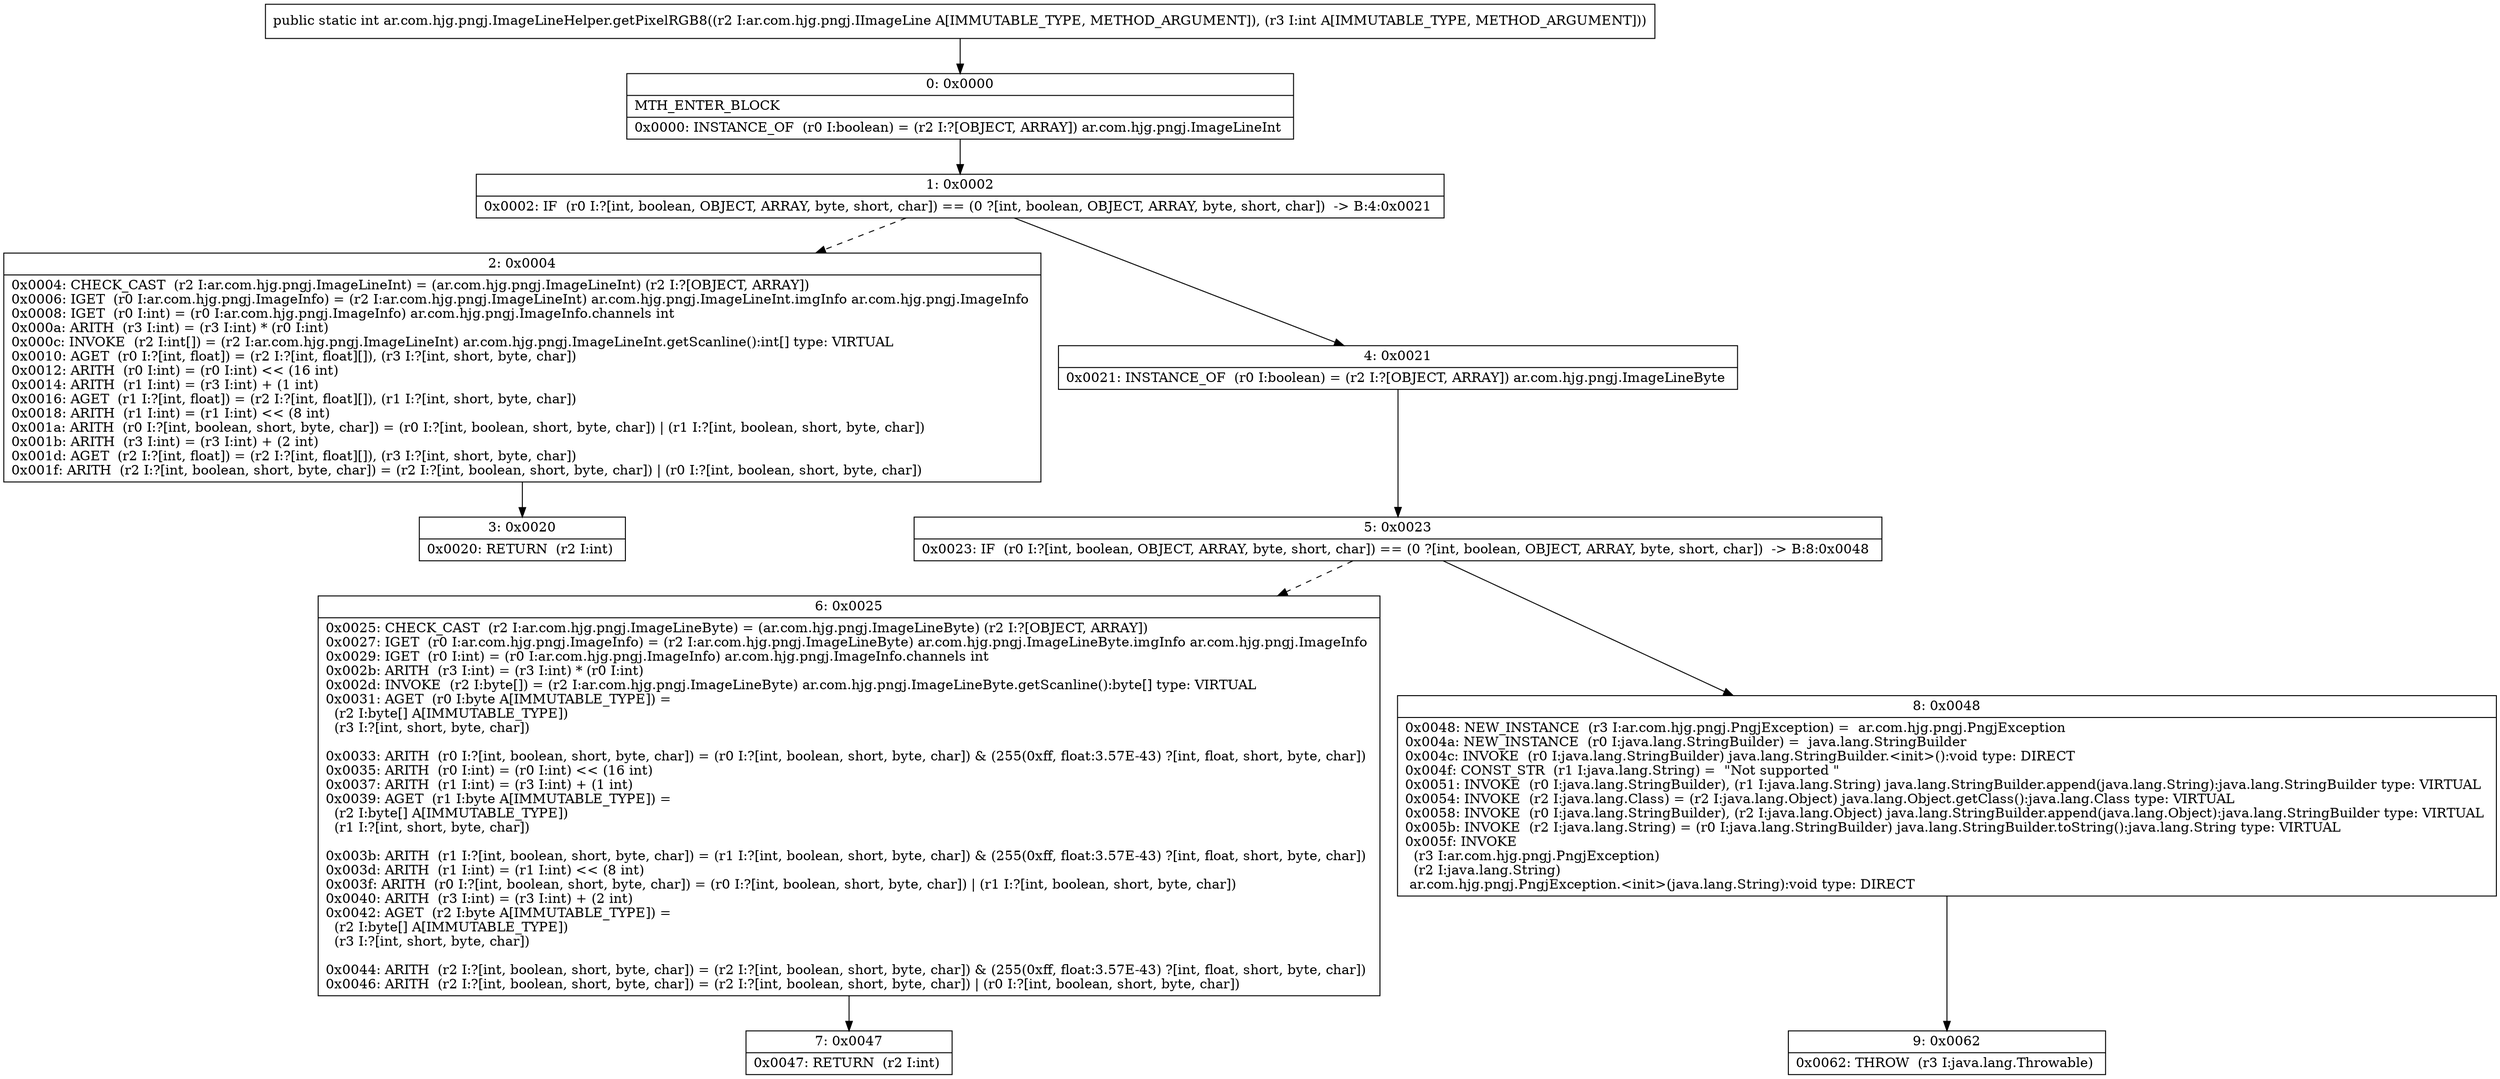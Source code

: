 digraph "CFG forar.com.hjg.pngj.ImageLineHelper.getPixelRGB8(Lar\/com\/hjg\/pngj\/IImageLine;I)I" {
Node_0 [shape=record,label="{0\:\ 0x0000|MTH_ENTER_BLOCK\l|0x0000: INSTANCE_OF  (r0 I:boolean) = (r2 I:?[OBJECT, ARRAY]) ar.com.hjg.pngj.ImageLineInt \l}"];
Node_1 [shape=record,label="{1\:\ 0x0002|0x0002: IF  (r0 I:?[int, boolean, OBJECT, ARRAY, byte, short, char]) == (0 ?[int, boolean, OBJECT, ARRAY, byte, short, char])  \-\> B:4:0x0021 \l}"];
Node_2 [shape=record,label="{2\:\ 0x0004|0x0004: CHECK_CAST  (r2 I:ar.com.hjg.pngj.ImageLineInt) = (ar.com.hjg.pngj.ImageLineInt) (r2 I:?[OBJECT, ARRAY]) \l0x0006: IGET  (r0 I:ar.com.hjg.pngj.ImageInfo) = (r2 I:ar.com.hjg.pngj.ImageLineInt) ar.com.hjg.pngj.ImageLineInt.imgInfo ar.com.hjg.pngj.ImageInfo \l0x0008: IGET  (r0 I:int) = (r0 I:ar.com.hjg.pngj.ImageInfo) ar.com.hjg.pngj.ImageInfo.channels int \l0x000a: ARITH  (r3 I:int) = (r3 I:int) * (r0 I:int) \l0x000c: INVOKE  (r2 I:int[]) = (r2 I:ar.com.hjg.pngj.ImageLineInt) ar.com.hjg.pngj.ImageLineInt.getScanline():int[] type: VIRTUAL \l0x0010: AGET  (r0 I:?[int, float]) = (r2 I:?[int, float][]), (r3 I:?[int, short, byte, char]) \l0x0012: ARITH  (r0 I:int) = (r0 I:int) \<\< (16 int) \l0x0014: ARITH  (r1 I:int) = (r3 I:int) + (1 int) \l0x0016: AGET  (r1 I:?[int, float]) = (r2 I:?[int, float][]), (r1 I:?[int, short, byte, char]) \l0x0018: ARITH  (r1 I:int) = (r1 I:int) \<\< (8 int) \l0x001a: ARITH  (r0 I:?[int, boolean, short, byte, char]) = (r0 I:?[int, boolean, short, byte, char]) \| (r1 I:?[int, boolean, short, byte, char]) \l0x001b: ARITH  (r3 I:int) = (r3 I:int) + (2 int) \l0x001d: AGET  (r2 I:?[int, float]) = (r2 I:?[int, float][]), (r3 I:?[int, short, byte, char]) \l0x001f: ARITH  (r2 I:?[int, boolean, short, byte, char]) = (r2 I:?[int, boolean, short, byte, char]) \| (r0 I:?[int, boolean, short, byte, char]) \l}"];
Node_3 [shape=record,label="{3\:\ 0x0020|0x0020: RETURN  (r2 I:int) \l}"];
Node_4 [shape=record,label="{4\:\ 0x0021|0x0021: INSTANCE_OF  (r0 I:boolean) = (r2 I:?[OBJECT, ARRAY]) ar.com.hjg.pngj.ImageLineByte \l}"];
Node_5 [shape=record,label="{5\:\ 0x0023|0x0023: IF  (r0 I:?[int, boolean, OBJECT, ARRAY, byte, short, char]) == (0 ?[int, boolean, OBJECT, ARRAY, byte, short, char])  \-\> B:8:0x0048 \l}"];
Node_6 [shape=record,label="{6\:\ 0x0025|0x0025: CHECK_CAST  (r2 I:ar.com.hjg.pngj.ImageLineByte) = (ar.com.hjg.pngj.ImageLineByte) (r2 I:?[OBJECT, ARRAY]) \l0x0027: IGET  (r0 I:ar.com.hjg.pngj.ImageInfo) = (r2 I:ar.com.hjg.pngj.ImageLineByte) ar.com.hjg.pngj.ImageLineByte.imgInfo ar.com.hjg.pngj.ImageInfo \l0x0029: IGET  (r0 I:int) = (r0 I:ar.com.hjg.pngj.ImageInfo) ar.com.hjg.pngj.ImageInfo.channels int \l0x002b: ARITH  (r3 I:int) = (r3 I:int) * (r0 I:int) \l0x002d: INVOKE  (r2 I:byte[]) = (r2 I:ar.com.hjg.pngj.ImageLineByte) ar.com.hjg.pngj.ImageLineByte.getScanline():byte[] type: VIRTUAL \l0x0031: AGET  (r0 I:byte A[IMMUTABLE_TYPE]) = \l  (r2 I:byte[] A[IMMUTABLE_TYPE])\l  (r3 I:?[int, short, byte, char])\l \l0x0033: ARITH  (r0 I:?[int, boolean, short, byte, char]) = (r0 I:?[int, boolean, short, byte, char]) & (255(0xff, float:3.57E\-43) ?[int, float, short, byte, char]) \l0x0035: ARITH  (r0 I:int) = (r0 I:int) \<\< (16 int) \l0x0037: ARITH  (r1 I:int) = (r3 I:int) + (1 int) \l0x0039: AGET  (r1 I:byte A[IMMUTABLE_TYPE]) = \l  (r2 I:byte[] A[IMMUTABLE_TYPE])\l  (r1 I:?[int, short, byte, char])\l \l0x003b: ARITH  (r1 I:?[int, boolean, short, byte, char]) = (r1 I:?[int, boolean, short, byte, char]) & (255(0xff, float:3.57E\-43) ?[int, float, short, byte, char]) \l0x003d: ARITH  (r1 I:int) = (r1 I:int) \<\< (8 int) \l0x003f: ARITH  (r0 I:?[int, boolean, short, byte, char]) = (r0 I:?[int, boolean, short, byte, char]) \| (r1 I:?[int, boolean, short, byte, char]) \l0x0040: ARITH  (r3 I:int) = (r3 I:int) + (2 int) \l0x0042: AGET  (r2 I:byte A[IMMUTABLE_TYPE]) = \l  (r2 I:byte[] A[IMMUTABLE_TYPE])\l  (r3 I:?[int, short, byte, char])\l \l0x0044: ARITH  (r2 I:?[int, boolean, short, byte, char]) = (r2 I:?[int, boolean, short, byte, char]) & (255(0xff, float:3.57E\-43) ?[int, float, short, byte, char]) \l0x0046: ARITH  (r2 I:?[int, boolean, short, byte, char]) = (r2 I:?[int, boolean, short, byte, char]) \| (r0 I:?[int, boolean, short, byte, char]) \l}"];
Node_7 [shape=record,label="{7\:\ 0x0047|0x0047: RETURN  (r2 I:int) \l}"];
Node_8 [shape=record,label="{8\:\ 0x0048|0x0048: NEW_INSTANCE  (r3 I:ar.com.hjg.pngj.PngjException) =  ar.com.hjg.pngj.PngjException \l0x004a: NEW_INSTANCE  (r0 I:java.lang.StringBuilder) =  java.lang.StringBuilder \l0x004c: INVOKE  (r0 I:java.lang.StringBuilder) java.lang.StringBuilder.\<init\>():void type: DIRECT \l0x004f: CONST_STR  (r1 I:java.lang.String) =  \"Not supported \" \l0x0051: INVOKE  (r0 I:java.lang.StringBuilder), (r1 I:java.lang.String) java.lang.StringBuilder.append(java.lang.String):java.lang.StringBuilder type: VIRTUAL \l0x0054: INVOKE  (r2 I:java.lang.Class) = (r2 I:java.lang.Object) java.lang.Object.getClass():java.lang.Class type: VIRTUAL \l0x0058: INVOKE  (r0 I:java.lang.StringBuilder), (r2 I:java.lang.Object) java.lang.StringBuilder.append(java.lang.Object):java.lang.StringBuilder type: VIRTUAL \l0x005b: INVOKE  (r2 I:java.lang.String) = (r0 I:java.lang.StringBuilder) java.lang.StringBuilder.toString():java.lang.String type: VIRTUAL \l0x005f: INVOKE  \l  (r3 I:ar.com.hjg.pngj.PngjException)\l  (r2 I:java.lang.String)\l ar.com.hjg.pngj.PngjException.\<init\>(java.lang.String):void type: DIRECT \l}"];
Node_9 [shape=record,label="{9\:\ 0x0062|0x0062: THROW  (r3 I:java.lang.Throwable) \l}"];
MethodNode[shape=record,label="{public static int ar.com.hjg.pngj.ImageLineHelper.getPixelRGB8((r2 I:ar.com.hjg.pngj.IImageLine A[IMMUTABLE_TYPE, METHOD_ARGUMENT]), (r3 I:int A[IMMUTABLE_TYPE, METHOD_ARGUMENT])) }"];
MethodNode -> Node_0;
Node_0 -> Node_1;
Node_1 -> Node_2[style=dashed];
Node_1 -> Node_4;
Node_2 -> Node_3;
Node_4 -> Node_5;
Node_5 -> Node_6[style=dashed];
Node_5 -> Node_8;
Node_6 -> Node_7;
Node_8 -> Node_9;
}

